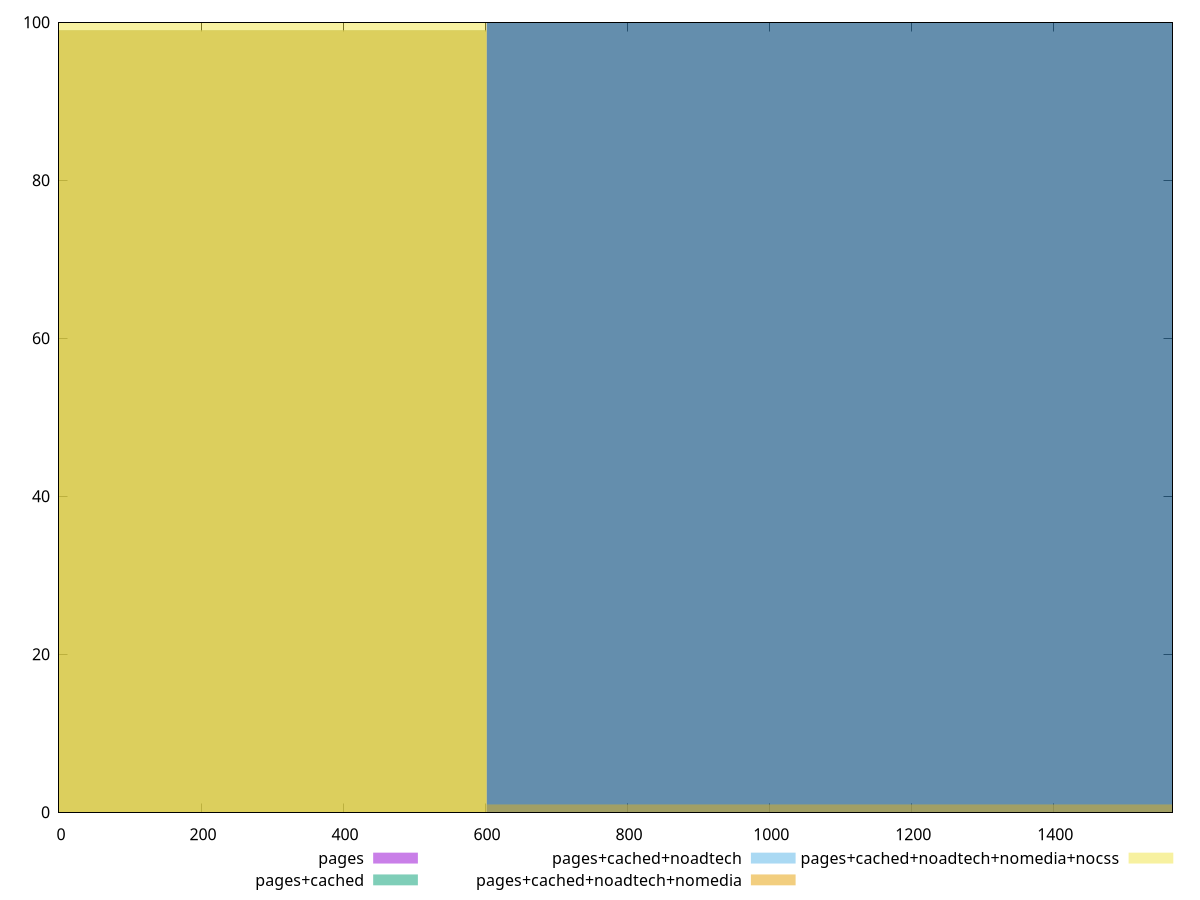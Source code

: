 reset

$pages <<EOF
1204.3767555315967 100
EOF

$pagesCached <<EOF
1204.3767555315967 100
EOF

$pagesCachedNoadtech <<EOF
1204.3767555315967 1
0 99
EOF

$pagesCachedNoadtechNomedia <<EOF
1204.3767555315967 1
0 99
EOF

$pagesCachedNoadtechNomediaNocss <<EOF
0 100
EOF

set key outside below
set boxwidth 1204.3767555315967
set xrange [0:1568]
set yrange [0:100]
set trange [0:100]
set style fill transparent solid 0.5 noborder
set terminal svg size 640, 530 enhanced background rgb 'white'
set output "report_00018_2021-02-10T15-25-16.877Z/render-blocking-resources/comparison/histogram/all_raw.svg"

plot $pages title "pages" with boxes, \
     $pagesCached title "pages+cached" with boxes, \
     $pagesCachedNoadtech title "pages+cached+noadtech" with boxes, \
     $pagesCachedNoadtechNomedia title "pages+cached+noadtech+nomedia" with boxes, \
     $pagesCachedNoadtechNomediaNocss title "pages+cached+noadtech+nomedia+nocss" with boxes

reset
